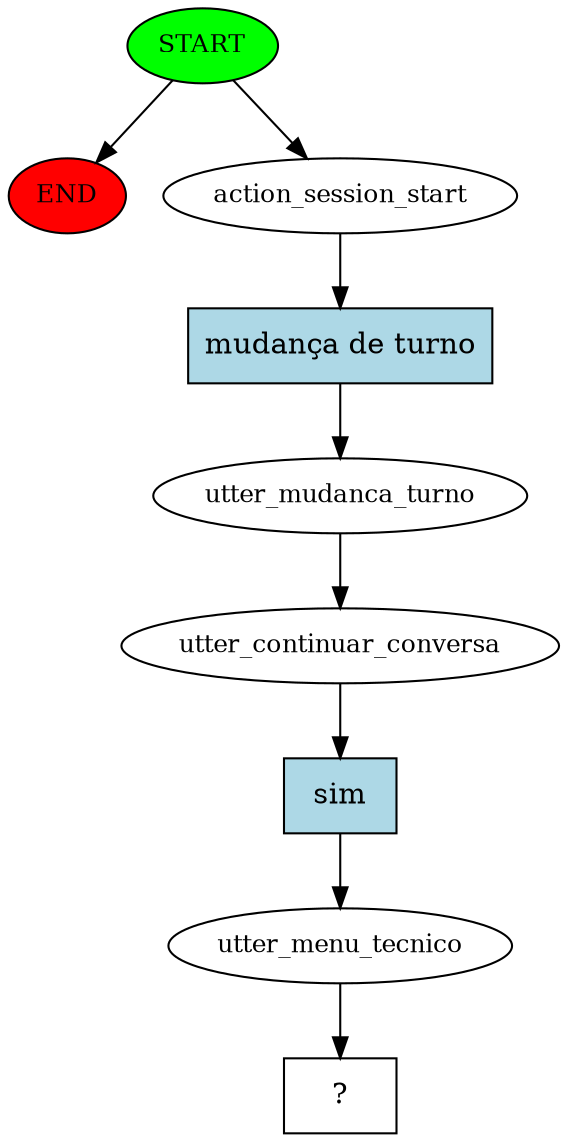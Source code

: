 digraph  {
0 [class="start active", fillcolor=green, fontsize=12, label=START, style=filled];
"-1" [class=end, fillcolor=red, fontsize=12, label=END, style=filled];
1 [class=active, fontsize=12, label=action_session_start];
2 [class=active, fontsize=12, label=utter_mudanca_turno];
3 [class=active, fontsize=12, label=utter_continuar_conversa];
4 [class=active, fontsize=12, label=utter_menu_tecnico];
5 [class="intent dashed active", label="  ?  ", shape=rect];
6 [class="intent active", fillcolor=lightblue, label="mudança de turno", shape=rect, style=filled];
7 [class="intent active", fillcolor=lightblue, label=sim, shape=rect, style=filled];
0 -> "-1"  [class="", key=NONE, label=""];
0 -> 1  [class=active, key=NONE, label=""];
1 -> 6  [class=active, key=0];
2 -> 3  [class=active, key=NONE, label=""];
3 -> 7  [class=active, key=0];
4 -> 5  [class=active, key=NONE, label=""];
6 -> 2  [class=active, key=0];
7 -> 4  [class=active, key=0];
}
